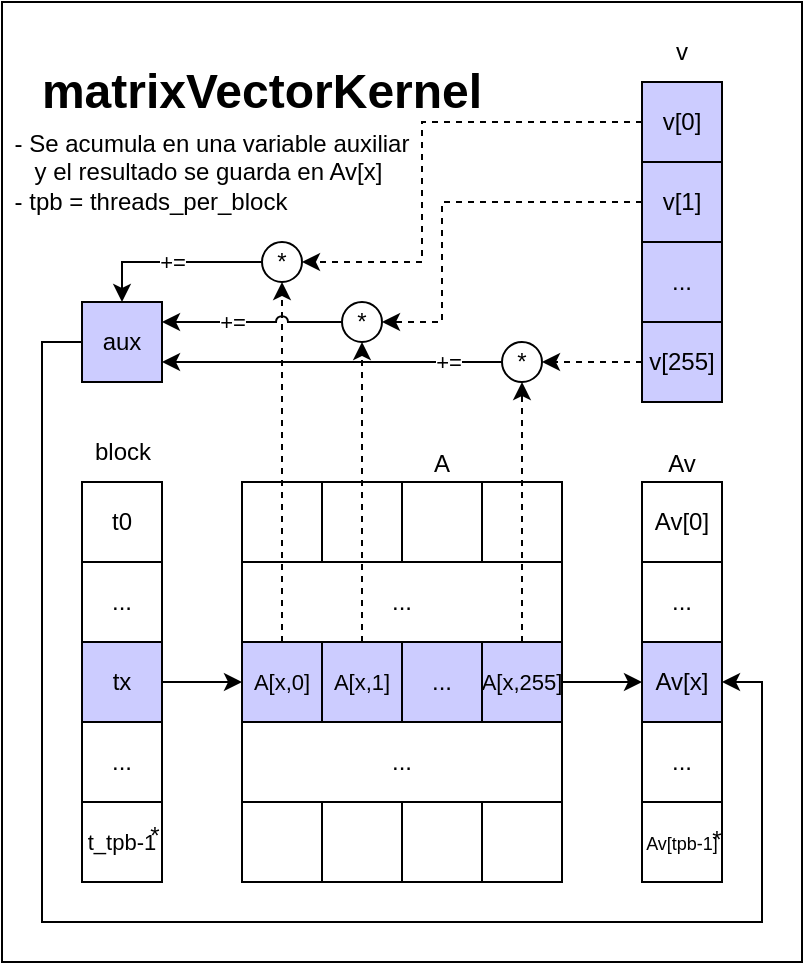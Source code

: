 <mxfile version="21.2.8" type="device">
  <diagram name="Página-1" id="PqbBbr1MRu_UEavx3Vjl">
    <mxGraphModel dx="810" dy="1638" grid="1" gridSize="10" guides="1" tooltips="1" connect="1" arrows="1" fold="1" page="1" pageScale="1" pageWidth="827" pageHeight="1169" math="0" shadow="0">
      <root>
        <mxCell id="0" />
        <mxCell id="1" parent="0" />
        <mxCell id="fdl_iFFElIN4jj0DdWzO-63" value="" style="rounded=0;whiteSpace=wrap;html=1;" parent="1" vertex="1">
          <mxGeometry x="40" y="-280" width="400" height="480" as="geometry" />
        </mxCell>
        <mxCell id="Ilu4a4xLz7-hr2n1zSsy-21" value="&lt;font style=&quot;font-size: 11px;&quot;&gt;A[x,0]&lt;/font&gt;" style="rounded=0;whiteSpace=wrap;html=1;fillColor=#CCCCFF;" parent="1" vertex="1">
          <mxGeometry x="160" y="40" width="40" height="40" as="geometry" />
        </mxCell>
        <mxCell id="Ilu4a4xLz7-hr2n1zSsy-25" value="" style="rounded=0;whiteSpace=wrap;html=1;" parent="1" vertex="1">
          <mxGeometry x="160" y="-40" width="40" height="40" as="geometry" />
        </mxCell>
        <mxCell id="Ilu4a4xLz7-hr2n1zSsy-27" value="" style="rounded=0;whiteSpace=wrap;html=1;" parent="1" vertex="1">
          <mxGeometry x="200" width="40" height="40" as="geometry" />
        </mxCell>
        <mxCell id="Ilu4a4xLz7-hr2n1zSsy-28" value="&lt;font style=&quot;font-size: 11px;&quot;&gt;A[x,1]&lt;/font&gt;" style="rounded=0;whiteSpace=wrap;html=1;fillColor=#CCCCFF;" parent="1" vertex="1">
          <mxGeometry x="200" y="40" width="40" height="40" as="geometry" />
        </mxCell>
        <mxCell id="Ilu4a4xLz7-hr2n1zSsy-29" value="" style="rounded=0;whiteSpace=wrap;html=1;" parent="1" vertex="1">
          <mxGeometry x="200" y="-40" width="40" height="40" as="geometry" />
        </mxCell>
        <mxCell id="Ilu4a4xLz7-hr2n1zSsy-62" value="..." style="rounded=0;whiteSpace=wrap;html=1;" parent="1" vertex="1">
          <mxGeometry x="160" width="160" height="40" as="geometry" />
        </mxCell>
        <mxCell id="Ilu4a4xLz7-hr2n1zSsy-63" value="..." style="rounded=0;whiteSpace=wrap;html=1;" parent="1" vertex="1">
          <mxGeometry x="160" y="80" width="160" height="40" as="geometry" />
        </mxCell>
        <mxCell id="fdl_iFFElIN4jj0DdWzO-2" value="..." style="rounded=0;whiteSpace=wrap;html=1;fillColor=#CCCCFF;" parent="1" vertex="1">
          <mxGeometry x="240" y="40" width="40" height="40" as="geometry" />
        </mxCell>
        <mxCell id="fdl_iFFElIN4jj0DdWzO-3" value="" style="rounded=0;whiteSpace=wrap;html=1;" parent="1" vertex="1">
          <mxGeometry x="240" y="-40" width="40" height="40" as="geometry" />
        </mxCell>
        <mxCell id="fdl_iFFElIN4jj0DdWzO-53" style="edgeStyle=orthogonalEdgeStyle;rounded=0;orthogonalLoop=1;jettySize=auto;html=1;" parent="1" source="fdl_iFFElIN4jj0DdWzO-6" target="fdl_iFFElIN4jj0DdWzO-40" edge="1">
          <mxGeometry relative="1" as="geometry" />
        </mxCell>
        <mxCell id="fdl_iFFElIN4jj0DdWzO-6" value="&lt;font style=&quot;font-size: 11px;&quot;&gt;A[x,255]&lt;/font&gt;" style="rounded=0;whiteSpace=wrap;html=1;fillColor=#CCCCFF;" parent="1" vertex="1">
          <mxGeometry x="280" y="40" width="40" height="40" as="geometry" />
        </mxCell>
        <mxCell id="fdl_iFFElIN4jj0DdWzO-7" value="" style="rounded=0;whiteSpace=wrap;html=1;" parent="1" vertex="1">
          <mxGeometry x="280" y="-40" width="40" height="40" as="geometry" />
        </mxCell>
        <mxCell id="fdl_iFFElIN4jj0DdWzO-10" value="" style="rounded=0;whiteSpace=wrap;html=1;" parent="1" vertex="1">
          <mxGeometry x="80" y="-40" width="40" height="160" as="geometry" />
        </mxCell>
        <mxCell id="fdl_iFFElIN4jj0DdWzO-12" value="t0" style="rounded=0;whiteSpace=wrap;html=1;" parent="1" vertex="1">
          <mxGeometry x="80" y="-40" width="40" height="40" as="geometry" />
        </mxCell>
        <mxCell id="fdl_iFFElIN4jj0DdWzO-13" value="&lt;font style=&quot;font-size: 11px;&quot;&gt;t_tpb-1&lt;/font&gt;" style="rounded=0;whiteSpace=wrap;html=1;" parent="1" vertex="1">
          <mxGeometry x="80" y="120" width="40" height="40" as="geometry" />
        </mxCell>
        <mxCell id="fdl_iFFElIN4jj0DdWzO-26" style="edgeStyle=orthogonalEdgeStyle;rounded=0;orthogonalLoop=1;jettySize=auto;html=1;entryX=0;entryY=0.5;entryDx=0;entryDy=0;" parent="1" source="fdl_iFFElIN4jj0DdWzO-14" target="Ilu4a4xLz7-hr2n1zSsy-21" edge="1">
          <mxGeometry relative="1" as="geometry" />
        </mxCell>
        <mxCell id="fdl_iFFElIN4jj0DdWzO-14" value="tx" style="rounded=0;whiteSpace=wrap;html=1;fillColor=#CCCCFF;" parent="1" vertex="1">
          <mxGeometry x="80" y="40" width="40" height="40" as="geometry" />
        </mxCell>
        <mxCell id="fdl_iFFElIN4jj0DdWzO-15" value="..." style="rounded=0;whiteSpace=wrap;html=1;" parent="1" vertex="1">
          <mxGeometry x="80" y="80" width="40" height="40" as="geometry" />
        </mxCell>
        <mxCell id="fdl_iFFElIN4jj0DdWzO-16" value="block" style="text;html=1;align=center;verticalAlign=middle;resizable=0;points=[];autosize=1;strokeColor=none;fillColor=none;" parent="1" vertex="1">
          <mxGeometry x="75" y="-70" width="50" height="30" as="geometry" />
        </mxCell>
        <mxCell id="YAiiWBgoXvez1AdnYaEK-11" style="edgeStyle=orthogonalEdgeStyle;rounded=0;orthogonalLoop=1;jettySize=auto;html=1;entryX=1;entryY=0.5;entryDx=0;entryDy=0;dashed=1;" edge="1" parent="1" source="fdl_iFFElIN4jj0DdWzO-17" target="YAiiWBgoXvez1AdnYaEK-10">
          <mxGeometry relative="1" as="geometry" />
        </mxCell>
        <mxCell id="fdl_iFFElIN4jj0DdWzO-17" value="v[255]" style="rounded=0;whiteSpace=wrap;html=1;fillColor=#ccccff;" parent="1" vertex="1">
          <mxGeometry x="360" y="-120" width="40" height="40" as="geometry" />
        </mxCell>
        <mxCell id="fdl_iFFElIN4jj0DdWzO-18" value="..." style="rounded=0;whiteSpace=wrap;html=1;fillColor=#ccccff;" parent="1" vertex="1">
          <mxGeometry x="360" y="-160" width="40" height="40" as="geometry" />
        </mxCell>
        <mxCell id="YAiiWBgoXvez1AdnYaEK-17" style="edgeStyle=orthogonalEdgeStyle;rounded=0;orthogonalLoop=1;jettySize=auto;html=1;entryX=1;entryY=0.5;entryDx=0;entryDy=0;dashed=1;" edge="1" parent="1" source="fdl_iFFElIN4jj0DdWzO-19" target="YAiiWBgoXvez1AdnYaEK-9">
          <mxGeometry relative="1" as="geometry">
            <Array as="points">
              <mxPoint x="260" y="-180" />
              <mxPoint x="260" y="-120" />
            </Array>
          </mxGeometry>
        </mxCell>
        <mxCell id="fdl_iFFElIN4jj0DdWzO-19" value="v[1]" style="rounded=0;whiteSpace=wrap;html=1;fillColor=#ccccff;" parent="1" vertex="1">
          <mxGeometry x="360" y="-200" width="40" height="40" as="geometry" />
        </mxCell>
        <mxCell id="YAiiWBgoXvez1AdnYaEK-13" style="edgeStyle=orthogonalEdgeStyle;rounded=0;orthogonalLoop=1;jettySize=auto;html=1;entryX=1;entryY=0.5;entryDx=0;entryDy=0;dashed=1;" edge="1" parent="1" source="fdl_iFFElIN4jj0DdWzO-20" target="YAiiWBgoXvez1AdnYaEK-6">
          <mxGeometry relative="1" as="geometry">
            <Array as="points">
              <mxPoint x="250" y="-220" />
              <mxPoint x="250" y="-150" />
            </Array>
          </mxGeometry>
        </mxCell>
        <mxCell id="fdl_iFFElIN4jj0DdWzO-20" value="v[0]" style="rounded=0;whiteSpace=wrap;html=1;fillColor=#ccccff;" parent="1" vertex="1">
          <mxGeometry x="360" y="-240" width="40" height="40" as="geometry" />
        </mxCell>
        <mxCell id="fdl_iFFElIN4jj0DdWzO-34" value="" style="rounded=0;whiteSpace=wrap;html=1;" parent="1" vertex="1">
          <mxGeometry x="200" y="120" width="40" height="40" as="geometry" />
        </mxCell>
        <mxCell id="fdl_iFFElIN4jj0DdWzO-35" value="" style="rounded=0;whiteSpace=wrap;html=1;" parent="1" vertex="1">
          <mxGeometry x="160" y="120" width="40" height="40" as="geometry" />
        </mxCell>
        <mxCell id="fdl_iFFElIN4jj0DdWzO-36" value="" style="rounded=0;whiteSpace=wrap;html=1;" parent="1" vertex="1">
          <mxGeometry x="280" y="120" width="40" height="40" as="geometry" />
        </mxCell>
        <mxCell id="fdl_iFFElIN4jj0DdWzO-37" value="" style="rounded=0;whiteSpace=wrap;html=1;" parent="1" vertex="1">
          <mxGeometry x="240" y="120" width="40" height="40" as="geometry" />
        </mxCell>
        <mxCell id="fdl_iFFElIN4jj0DdWzO-39" value="..." style="rounded=0;whiteSpace=wrap;html=1;" parent="1" vertex="1">
          <mxGeometry x="80" width="40" height="40" as="geometry" />
        </mxCell>
        <mxCell id="fdl_iFFElIN4jj0DdWzO-40" value="Av[x]" style="rounded=0;whiteSpace=wrap;html=1;fillColor=#CCCCFF;" parent="1" vertex="1">
          <mxGeometry x="360" y="40" width="40" height="40" as="geometry" />
        </mxCell>
        <mxCell id="fdl_iFFElIN4jj0DdWzO-54" value="..." style="rounded=0;whiteSpace=wrap;html=1;" parent="1" vertex="1">
          <mxGeometry x="360" width="40" height="40" as="geometry" />
        </mxCell>
        <mxCell id="fdl_iFFElIN4jj0DdWzO-58" value="Av[0]" style="rounded=0;whiteSpace=wrap;html=1;" parent="1" vertex="1">
          <mxGeometry x="360" y="-40" width="40" height="40" as="geometry" />
        </mxCell>
        <mxCell id="fdl_iFFElIN4jj0DdWzO-59" value="..." style="rounded=0;whiteSpace=wrap;html=1;" parent="1" vertex="1">
          <mxGeometry x="360" y="80" width="40" height="40" as="geometry" />
        </mxCell>
        <mxCell id="fdl_iFFElIN4jj0DdWzO-60" value="&lt;font style=&quot;font-size: 9px;&quot;&gt;Av[tpb-1]&lt;/font&gt;" style="rounded=0;whiteSpace=wrap;html=1;" parent="1" vertex="1">
          <mxGeometry x="360" y="120" width="40" height="40" as="geometry" />
        </mxCell>
        <mxCell id="fdl_iFFElIN4jj0DdWzO-61" value="*" style="text;html=1;align=center;verticalAlign=middle;resizable=0;points=[];autosize=1;strokeColor=none;fillColor=none;" parent="1" vertex="1">
          <mxGeometry x="101" y="122" width="30" height="30" as="geometry" />
        </mxCell>
        <mxCell id="fdl_iFFElIN4jj0DdWzO-62" value="*" style="text;html=1;align=center;verticalAlign=middle;resizable=0;points=[];autosize=1;strokeColor=none;fillColor=none;" parent="1" vertex="1">
          <mxGeometry x="382" y="124" width="30" height="30" as="geometry" />
        </mxCell>
        <mxCell id="fdl_iFFElIN4jj0DdWzO-64" value="A" style="text;html=1;strokeColor=none;fillColor=none;align=center;verticalAlign=middle;whiteSpace=wrap;rounded=0;" parent="1" vertex="1">
          <mxGeometry x="230" y="-64" width="60" height="30" as="geometry" />
        </mxCell>
        <mxCell id="fdl_iFFElIN4jj0DdWzO-65" value="v" style="text;html=1;strokeColor=none;fillColor=none;align=center;verticalAlign=middle;whiteSpace=wrap;rounded=0;" parent="1" vertex="1">
          <mxGeometry x="350" y="-270" width="60" height="30" as="geometry" />
        </mxCell>
        <mxCell id="fdl_iFFElIN4jj0DdWzO-66" value="Av" style="text;html=1;strokeColor=none;fillColor=none;align=center;verticalAlign=middle;whiteSpace=wrap;rounded=0;" parent="1" vertex="1">
          <mxGeometry x="350" y="-64" width="60" height="30" as="geometry" />
        </mxCell>
        <mxCell id="fdl_iFFElIN4jj0DdWzO-71" value="&lt;div style=&quot;text-align: left;&quot;&gt;&lt;span style=&quot;background-color: initial;&quot;&gt;- Se acumula en una variable auxiliar&lt;/span&gt;&lt;/div&gt;&lt;div style=&quot;text-align: left;&quot;&gt;&lt;span style=&quot;background-color: initial;&quot;&gt;&amp;nbsp; &amp;nbsp;y el resultado se guarda en Av[x]&lt;/span&gt;&lt;/div&gt;&lt;div style=&quot;text-align: left;&quot;&gt;&lt;span style=&quot;background-color: initial;&quot;&gt;-&amp;nbsp;&lt;/span&gt;&lt;span style=&quot;background-color: initial;&quot;&gt;tpb = threads_per_block&lt;/span&gt;&lt;/div&gt;" style="text;html=1;strokeColor=none;fillColor=none;align=center;verticalAlign=middle;whiteSpace=wrap;rounded=0;" parent="1" vertex="1">
          <mxGeometry x="40" y="-210" width="210" height="30" as="geometry" />
        </mxCell>
        <mxCell id="fdl_iFFElIN4jj0DdWzO-73" value="&lt;h1&gt;matrixVectorKernel&lt;/h1&gt;" style="text;html=1;strokeColor=none;fillColor=none;align=center;verticalAlign=middle;whiteSpace=wrap;rounded=0;" parent="1" vertex="1">
          <mxGeometry x="90" y="-250" width="160" height="30" as="geometry" />
        </mxCell>
        <mxCell id="YAiiWBgoXvez1AdnYaEK-23" style="edgeStyle=orthogonalEdgeStyle;rounded=0;orthogonalLoop=1;jettySize=auto;html=1;entryX=1;entryY=0.5;entryDx=0;entryDy=0;exitX=0;exitY=0.5;exitDx=0;exitDy=0;" edge="1" parent="1" source="YAiiWBgoXvez1AdnYaEK-2" target="fdl_iFFElIN4jj0DdWzO-40">
          <mxGeometry relative="1" as="geometry">
            <Array as="points">
              <mxPoint x="60" y="-110" />
              <mxPoint x="60" y="180" />
              <mxPoint x="420" y="180" />
              <mxPoint x="420" y="60" />
            </Array>
          </mxGeometry>
        </mxCell>
        <mxCell id="YAiiWBgoXvez1AdnYaEK-2" value="aux" style="rounded=0;whiteSpace=wrap;html=1;fillColor=#ccccff;" vertex="1" parent="1">
          <mxGeometry x="80" y="-130" width="40" height="40" as="geometry" />
        </mxCell>
        <mxCell id="YAiiWBgoXvez1AdnYaEK-14" style="edgeStyle=orthogonalEdgeStyle;rounded=0;orthogonalLoop=1;jettySize=auto;html=1;entryX=0.5;entryY=0;entryDx=0;entryDy=0;" edge="1" parent="1" source="YAiiWBgoXvez1AdnYaEK-6" target="YAiiWBgoXvez1AdnYaEK-2">
          <mxGeometry relative="1" as="geometry" />
        </mxCell>
        <mxCell id="YAiiWBgoXvez1AdnYaEK-15" value="+=" style="edgeLabel;html=1;align=center;verticalAlign=middle;resizable=0;points=[];" vertex="1" connectable="0" parent="YAiiWBgoXvez1AdnYaEK-14">
          <mxGeometry x="0.003" relative="1" as="geometry">
            <mxPoint as="offset" />
          </mxGeometry>
        </mxCell>
        <mxCell id="YAiiWBgoXvez1AdnYaEK-6" value="*" style="ellipse;whiteSpace=wrap;html=1;" vertex="1" parent="1">
          <mxGeometry x="170" y="-160" width="20" height="20" as="geometry" />
        </mxCell>
        <mxCell id="YAiiWBgoXvez1AdnYaEK-7" style="edgeStyle=orthogonalEdgeStyle;rounded=0;orthogonalLoop=1;jettySize=auto;html=1;entryX=0.5;entryY=1;entryDx=0;entryDy=0;dashed=1;" edge="1" parent="1" source="Ilu4a4xLz7-hr2n1zSsy-21" target="YAiiWBgoXvez1AdnYaEK-6">
          <mxGeometry relative="1" as="geometry" />
        </mxCell>
        <mxCell id="YAiiWBgoXvez1AdnYaEK-18" style="edgeStyle=orthogonalEdgeStyle;rounded=0;orthogonalLoop=1;jettySize=auto;html=1;entryX=1;entryY=0.25;entryDx=0;entryDy=0;jumpStyle=arc;" edge="1" parent="1" source="YAiiWBgoXvez1AdnYaEK-9" target="YAiiWBgoXvez1AdnYaEK-2">
          <mxGeometry relative="1" as="geometry" />
        </mxCell>
        <mxCell id="YAiiWBgoXvez1AdnYaEK-19" value="+=" style="edgeLabel;html=1;align=center;verticalAlign=middle;resizable=0;points=[];" vertex="1" connectable="0" parent="YAiiWBgoXvez1AdnYaEK-18">
          <mxGeometry x="0.231" relative="1" as="geometry">
            <mxPoint as="offset" />
          </mxGeometry>
        </mxCell>
        <mxCell id="YAiiWBgoXvez1AdnYaEK-9" value="*" style="ellipse;whiteSpace=wrap;html=1;" vertex="1" parent="1">
          <mxGeometry x="210" y="-130" width="20" height="20" as="geometry" />
        </mxCell>
        <mxCell id="YAiiWBgoXvez1AdnYaEK-20" style="edgeStyle=orthogonalEdgeStyle;rounded=0;orthogonalLoop=1;jettySize=auto;html=1;entryX=1;entryY=0.75;entryDx=0;entryDy=0;" edge="1" parent="1" source="YAiiWBgoXvez1AdnYaEK-10" target="YAiiWBgoXvez1AdnYaEK-2">
          <mxGeometry relative="1" as="geometry" />
        </mxCell>
        <mxCell id="YAiiWBgoXvez1AdnYaEK-21" value="+=" style="edgeLabel;html=1;align=center;verticalAlign=middle;resizable=0;points=[];" vertex="1" connectable="0" parent="YAiiWBgoXvez1AdnYaEK-20">
          <mxGeometry x="-0.678" relative="1" as="geometry">
            <mxPoint as="offset" />
          </mxGeometry>
        </mxCell>
        <mxCell id="YAiiWBgoXvez1AdnYaEK-10" value="*" style="ellipse;whiteSpace=wrap;html=1;" vertex="1" parent="1">
          <mxGeometry x="290" y="-110" width="20" height="20" as="geometry" />
        </mxCell>
        <mxCell id="YAiiWBgoXvez1AdnYaEK-16" style="edgeStyle=orthogonalEdgeStyle;rounded=0;orthogonalLoop=1;jettySize=auto;html=1;entryX=0.5;entryY=1;entryDx=0;entryDy=0;dashed=1;" edge="1" parent="1" source="Ilu4a4xLz7-hr2n1zSsy-28" target="YAiiWBgoXvez1AdnYaEK-9">
          <mxGeometry relative="1" as="geometry" />
        </mxCell>
        <mxCell id="YAiiWBgoXvez1AdnYaEK-12" style="edgeStyle=orthogonalEdgeStyle;rounded=0;orthogonalLoop=1;jettySize=auto;html=1;entryX=0.5;entryY=1;entryDx=0;entryDy=0;dashed=1;" edge="1" parent="1" source="fdl_iFFElIN4jj0DdWzO-6" target="YAiiWBgoXvez1AdnYaEK-10">
          <mxGeometry relative="1" as="geometry" />
        </mxCell>
      </root>
    </mxGraphModel>
  </diagram>
</mxfile>

